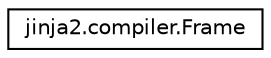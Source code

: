 digraph "Graphical Class Hierarchy"
{
 // LATEX_PDF_SIZE
  edge [fontname="Helvetica",fontsize="10",labelfontname="Helvetica",labelfontsize="10"];
  node [fontname="Helvetica",fontsize="10",shape=record];
  rankdir="LR";
  Node0 [label="jinja2.compiler.Frame",height=0.2,width=0.4,color="black", fillcolor="white", style="filled",URL="$classjinja2_1_1compiler_1_1Frame.html",tooltip=" "];
}
